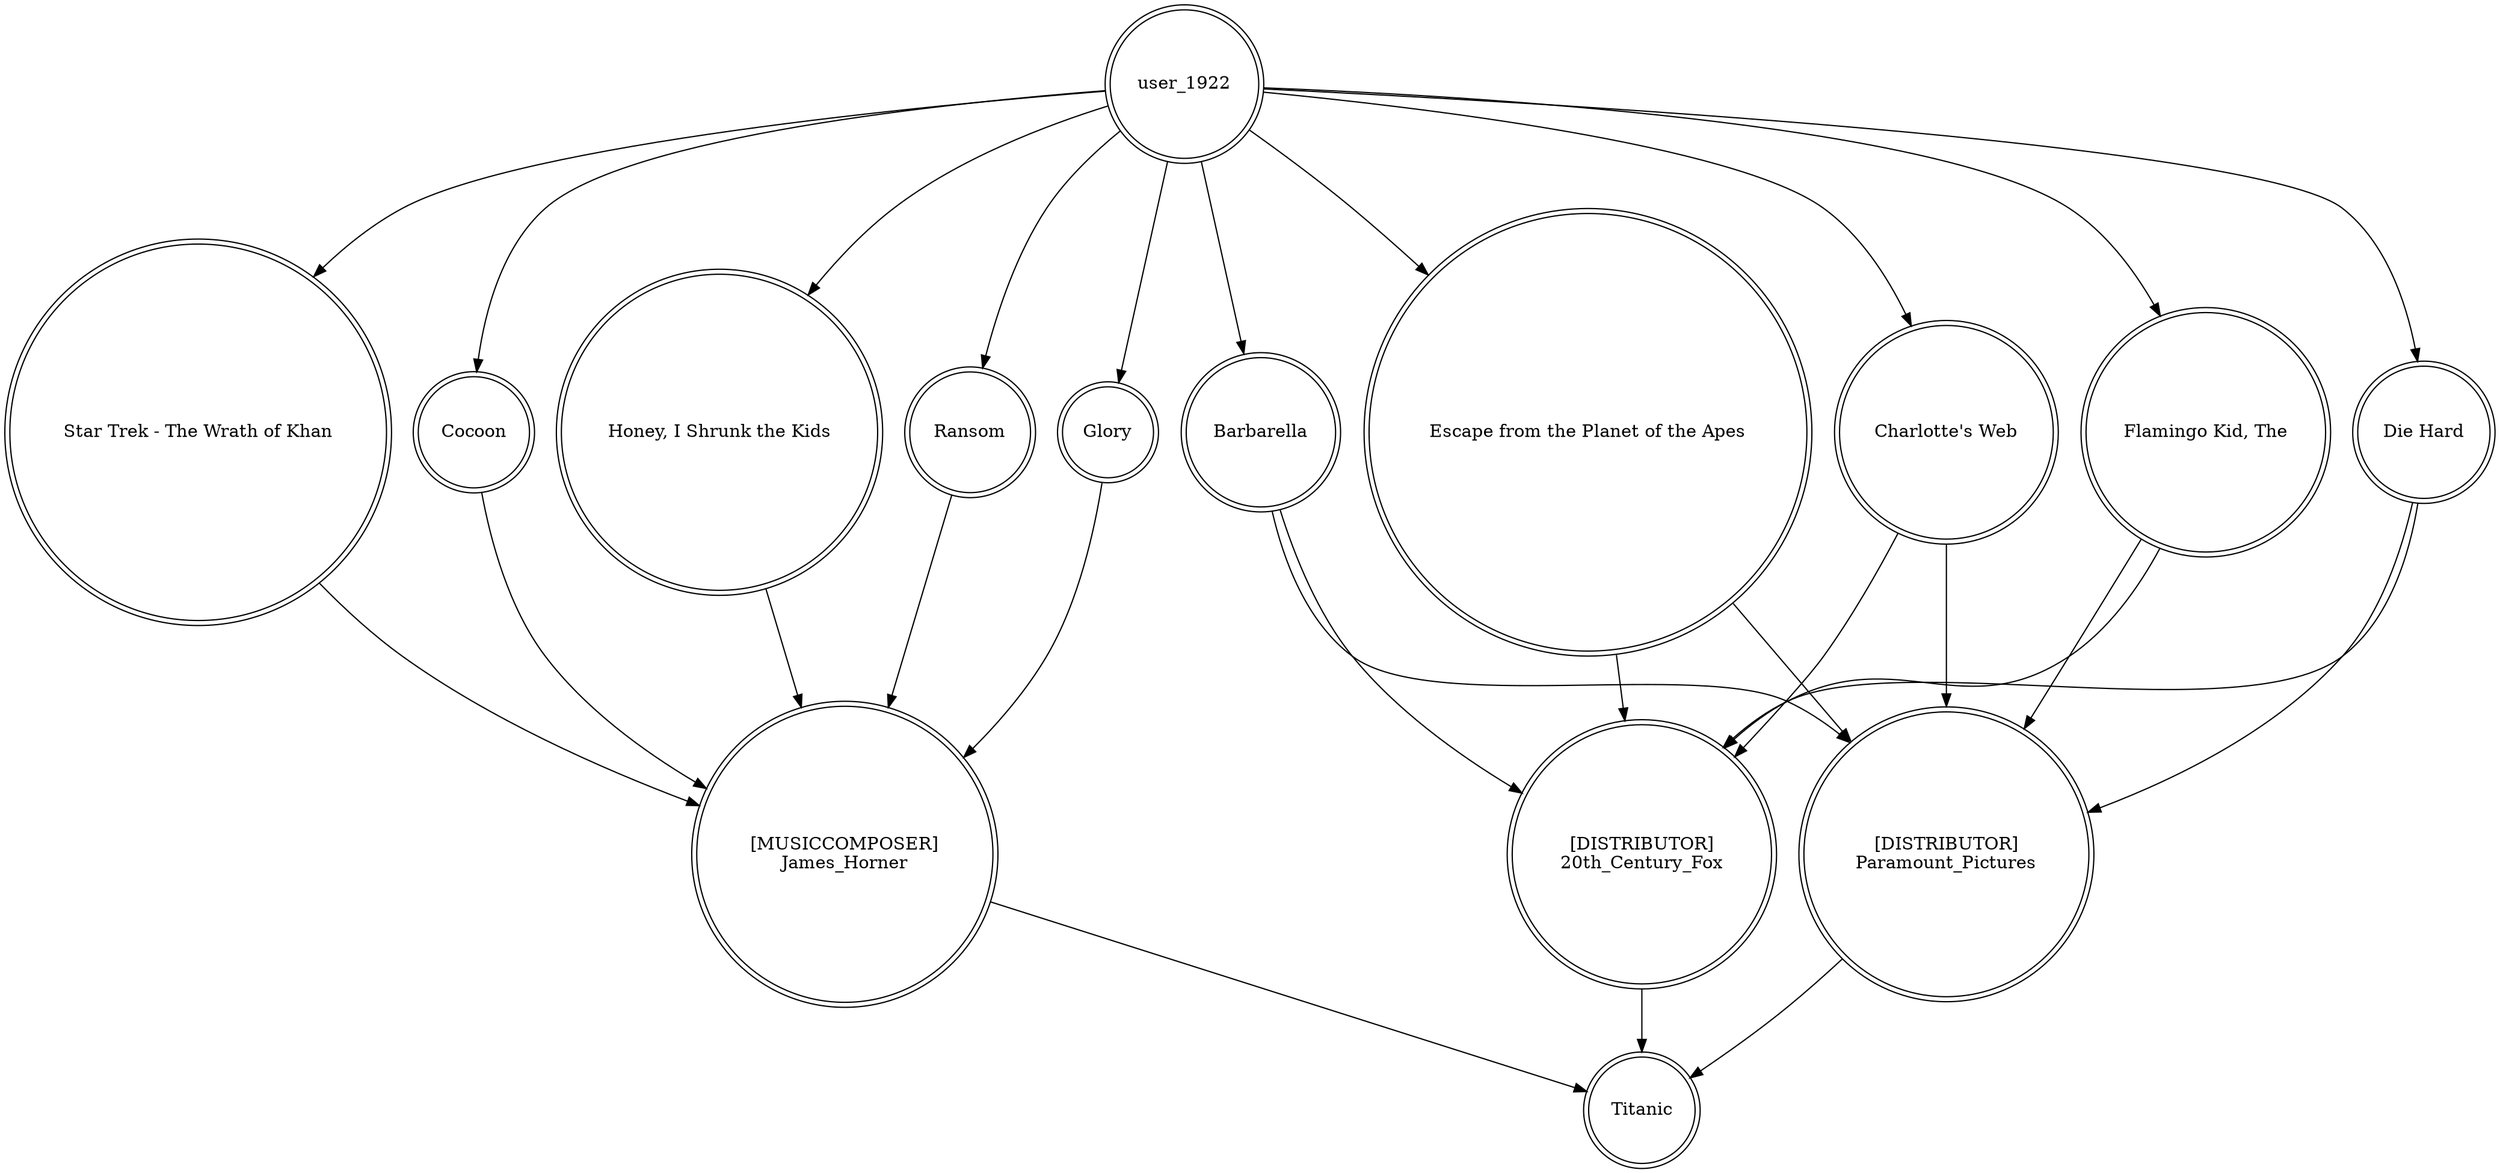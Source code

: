 digraph finite_state_machine {
	node [shape=doublecircle]
	user_1922 -> "Star Trek - The Wrath of Khan"
	Cocoon -> "[MUSICCOMPOSER]
James_Horner"
	user_1922 -> "Honey, I Shrunk the Kids"
	user_1922 -> Ransom
	user_1922 -> "Die Hard"
	user_1922 -> Cocoon
	Barbarella -> "[DISTRIBUTOR]
Paramount_Pictures"
	"Escape from the Planet of the Apes" -> "[DISTRIBUTOR]
Paramount_Pictures"
	"Charlotte's Web" -> "[DISTRIBUTOR]
Paramount_Pictures"
	user_1922 -> "Escape from the Planet of the Apes"
	Glory -> "[MUSICCOMPOSER]
James_Horner"
	"Charlotte's Web" -> "[DISTRIBUTOR]
20th_Century_Fox"
	"Flamingo Kid, The" -> "[DISTRIBUTOR]
Paramount_Pictures"
	Barbarella -> "[DISTRIBUTOR]
20th_Century_Fox"
	"Die Hard" -> "[DISTRIBUTOR]
Paramount_Pictures"
	"Escape from the Planet of the Apes" -> "[DISTRIBUTOR]
20th_Century_Fox"
	"Star Trek - The Wrath of Khan" -> "[MUSICCOMPOSER]
James_Horner"
	user_1922 -> "Flamingo Kid, The"
	"Die Hard" -> "[DISTRIBUTOR]
20th_Century_Fox"
	"[MUSICCOMPOSER]
James_Horner" -> Titanic
	"Flamingo Kid, The" -> "[DISTRIBUTOR]
20th_Century_Fox"
	Ransom -> "[MUSICCOMPOSER]
James_Horner"
	user_1922 -> Barbarella
	"[DISTRIBUTOR]
20th_Century_Fox" -> Titanic
	"[DISTRIBUTOR]
Paramount_Pictures" -> Titanic
	user_1922 -> Glory
	user_1922 -> "Charlotte's Web"
	"Honey, I Shrunk the Kids" -> "[MUSICCOMPOSER]
James_Horner"
}
